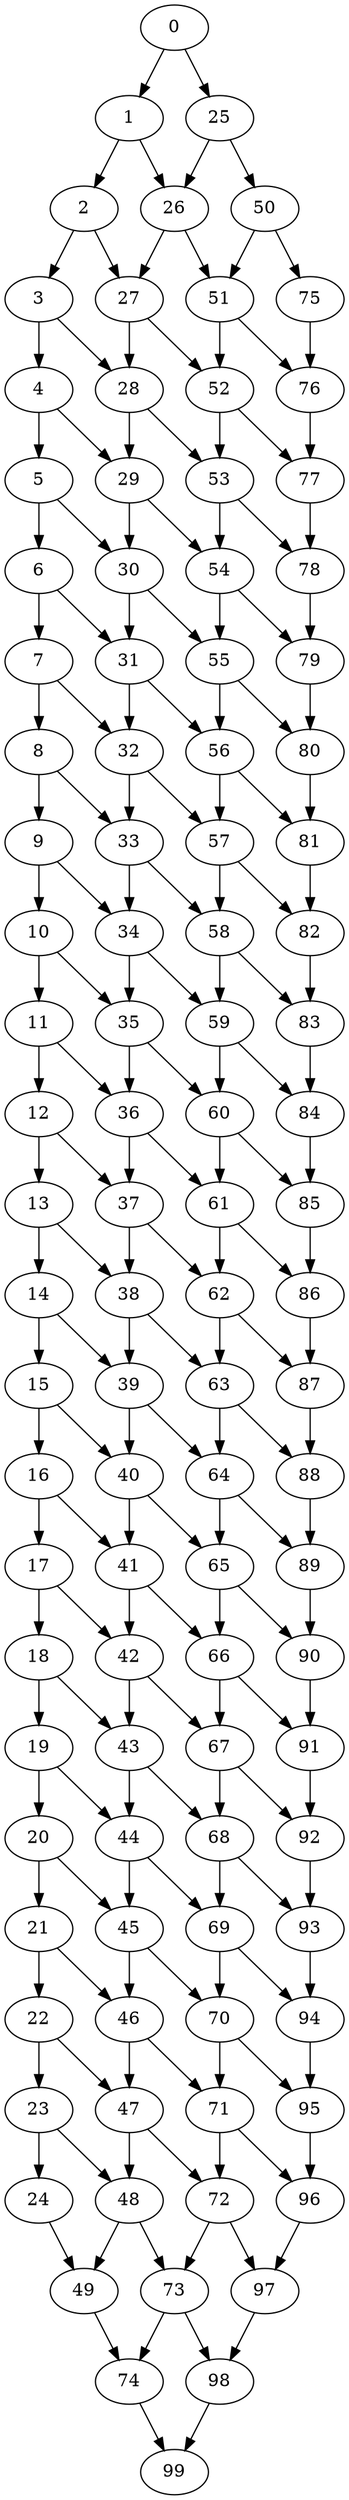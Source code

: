 digraph Grid_100 {
0 -> 1;
0 -> 25;
1 -> 2;
1 -> 26;
2 -> 3;
2 -> 27;
3 -> 4;
3 -> 28;
4 -> 5;
4 -> 29;
5 -> 6;
5 -> 30;
6 -> 7;
6 -> 31;
7 -> 8;
7 -> 32;
8 -> 9;
8 -> 33;
9 -> 10;
9 -> 34;
10 -> 11;
10 -> 35;
11 -> 12;
11 -> 36;
12 -> 13;
12 -> 37;
13 -> 14;
13 -> 38;
14 -> 15;
14 -> 39;
15 -> 16;
15 -> 40;
16 -> 17;
16 -> 41;
17 -> 18;
17 -> 42;
18 -> 19;
18 -> 43;
19 -> 20;
19 -> 44;
20 -> 21;
20 -> 45;
21 -> 22;
21 -> 46;
22 -> 23;
22 -> 47;
23 -> 24;
23 -> 48;
24 -> 49;
25 -> 26;
25 -> 50;
26 -> 27;
26 -> 51;
27 -> 28;
27 -> 52;
28 -> 29;
28 -> 53;
29 -> 30;
29 -> 54;
30 -> 31;
30 -> 55;
31 -> 32;
31 -> 56;
32 -> 33;
32 -> 57;
33 -> 34;
33 -> 58;
34 -> 35;
34 -> 59;
35 -> 36;
35 -> 60;
36 -> 37;
36 -> 61;
37 -> 38;
37 -> 62;
38 -> 39;
38 -> 63;
39 -> 40;
39 -> 64;
40 -> 41;
40 -> 65;
41 -> 42;
41 -> 66;
42 -> 43;
42 -> 67;
43 -> 44;
43 -> 68;
44 -> 45;
44 -> 69;
45 -> 46;
45 -> 70;
46 -> 47;
46 -> 71;
47 -> 48;
47 -> 72;
48 -> 49;
48 -> 73;
49 -> 74;
50 -> 51;
50 -> 75;
51 -> 52;
51 -> 76;
52 -> 53;
52 -> 77;
53 -> 54;
53 -> 78;
54 -> 55;
54 -> 79;
55 -> 56;
55 -> 80;
56 -> 57;
56 -> 81;
57 -> 58;
57 -> 82;
58 -> 59;
58 -> 83;
59 -> 60;
59 -> 84;
60 -> 61;
60 -> 85;
61 -> 62;
61 -> 86;
62 -> 63;
62 -> 87;
63 -> 64;
63 -> 88;
64 -> 65;
64 -> 89;
65 -> 66;
65 -> 90;
66 -> 67;
66 -> 91;
67 -> 68;
67 -> 92;
68 -> 69;
68 -> 93;
69 -> 70;
69 -> 94;
70 -> 71;
70 -> 95;
71 -> 72;
71 -> 96;
72 -> 73;
72 -> 97;
73 -> 74;
73 -> 98;
74 -> 99;
75 -> 76;
76 -> 77;
77 -> 78;
78 -> 79;
79 -> 80;
80 -> 81;
81 -> 82;
82 -> 83;
83 -> 84;
84 -> 85;
85 -> 86;
86 -> 87;
87 -> 88;
88 -> 89;
89 -> 90;
90 -> 91;
91 -> 92;
92 -> 93;
93 -> 94;
94 -> 95;
95 -> 96;
96 -> 97;
97 -> 98;
98 -> 99;
}
